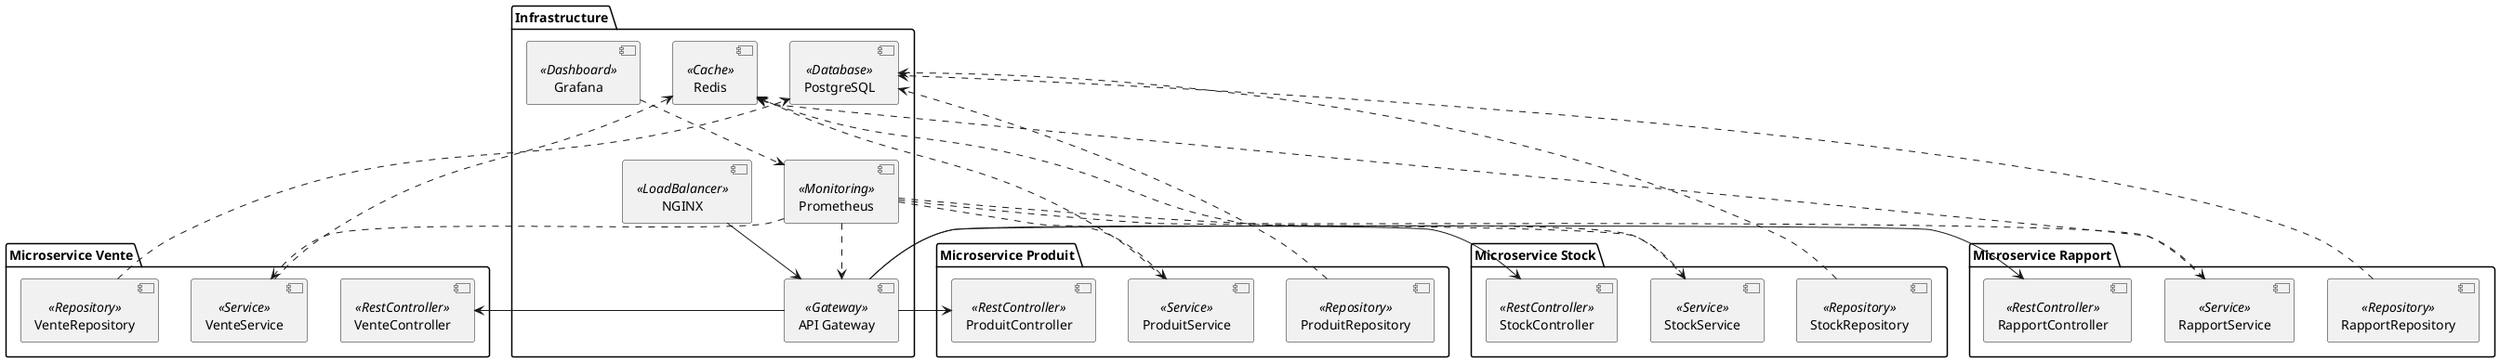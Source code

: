 @startuml
' Architecture microservices avec API Gateway

package "Infrastructure" {
  [NGINX] <<LoadBalancer>>
  [API Gateway] <<Gateway>>
  [Redis] <<Cache>>
  [Prometheus] <<Monitoring>>
  [Grafana] <<Dashboard>>
  [PostgreSQL] <<Database>>
}

' Microservice Vente
package "Microservice Vente" {
  [VenteController] <<RestController>>
  [VenteService] <<Service>>
  [VenteRepository] <<Repository>>
}

' Microservice Produit
package "Microservice Produit" {
  [ProduitController] <<RestController>>
  [ProduitService] <<Service>>
  [ProduitRepository] <<Repository>>
}

' Microservice Stock
package "Microservice Stock" {
  [StockController] <<RestController>>
  [StockService] <<Service>>
  [StockRepository] <<Repository>>
}

' Microservice Rapport
package "Microservice Rapport" {
  [RapportController] <<RestController>>
  [RapportService] <<Service>>
  [RapportRepository] <<Repository>>
}

' Flux principal
[NGINX] -down-> [API Gateway]
[API Gateway] -down-> [VenteController]
[API Gateway] -down-> [ProduitController]
[API Gateway] -down-> [StockController]
[API Gateway] -down-> [RapportController]

' Accès aux bases et cache
[VenteService] ..> [Redis]
[ProduitService] ..> [Redis]
[StockService] ..> [Redis]
[RapportService] ..> [Redis]

[VenteRepository] ..> [PostgreSQL]
[ProduitRepository] ..> [PostgreSQL]
[StockRepository] ..> [PostgreSQL]
[RapportRepository] ..> [PostgreSQL]

' Monitoring
[Prometheus] ..> [API Gateway]
[Prometheus] ..> [VenteService]
[Prometheus] ..> [ProduitService]
[Prometheus] ..> [StockService]
[Prometheus] ..> [RapportService]
[Grafana] ..> [Prometheus]